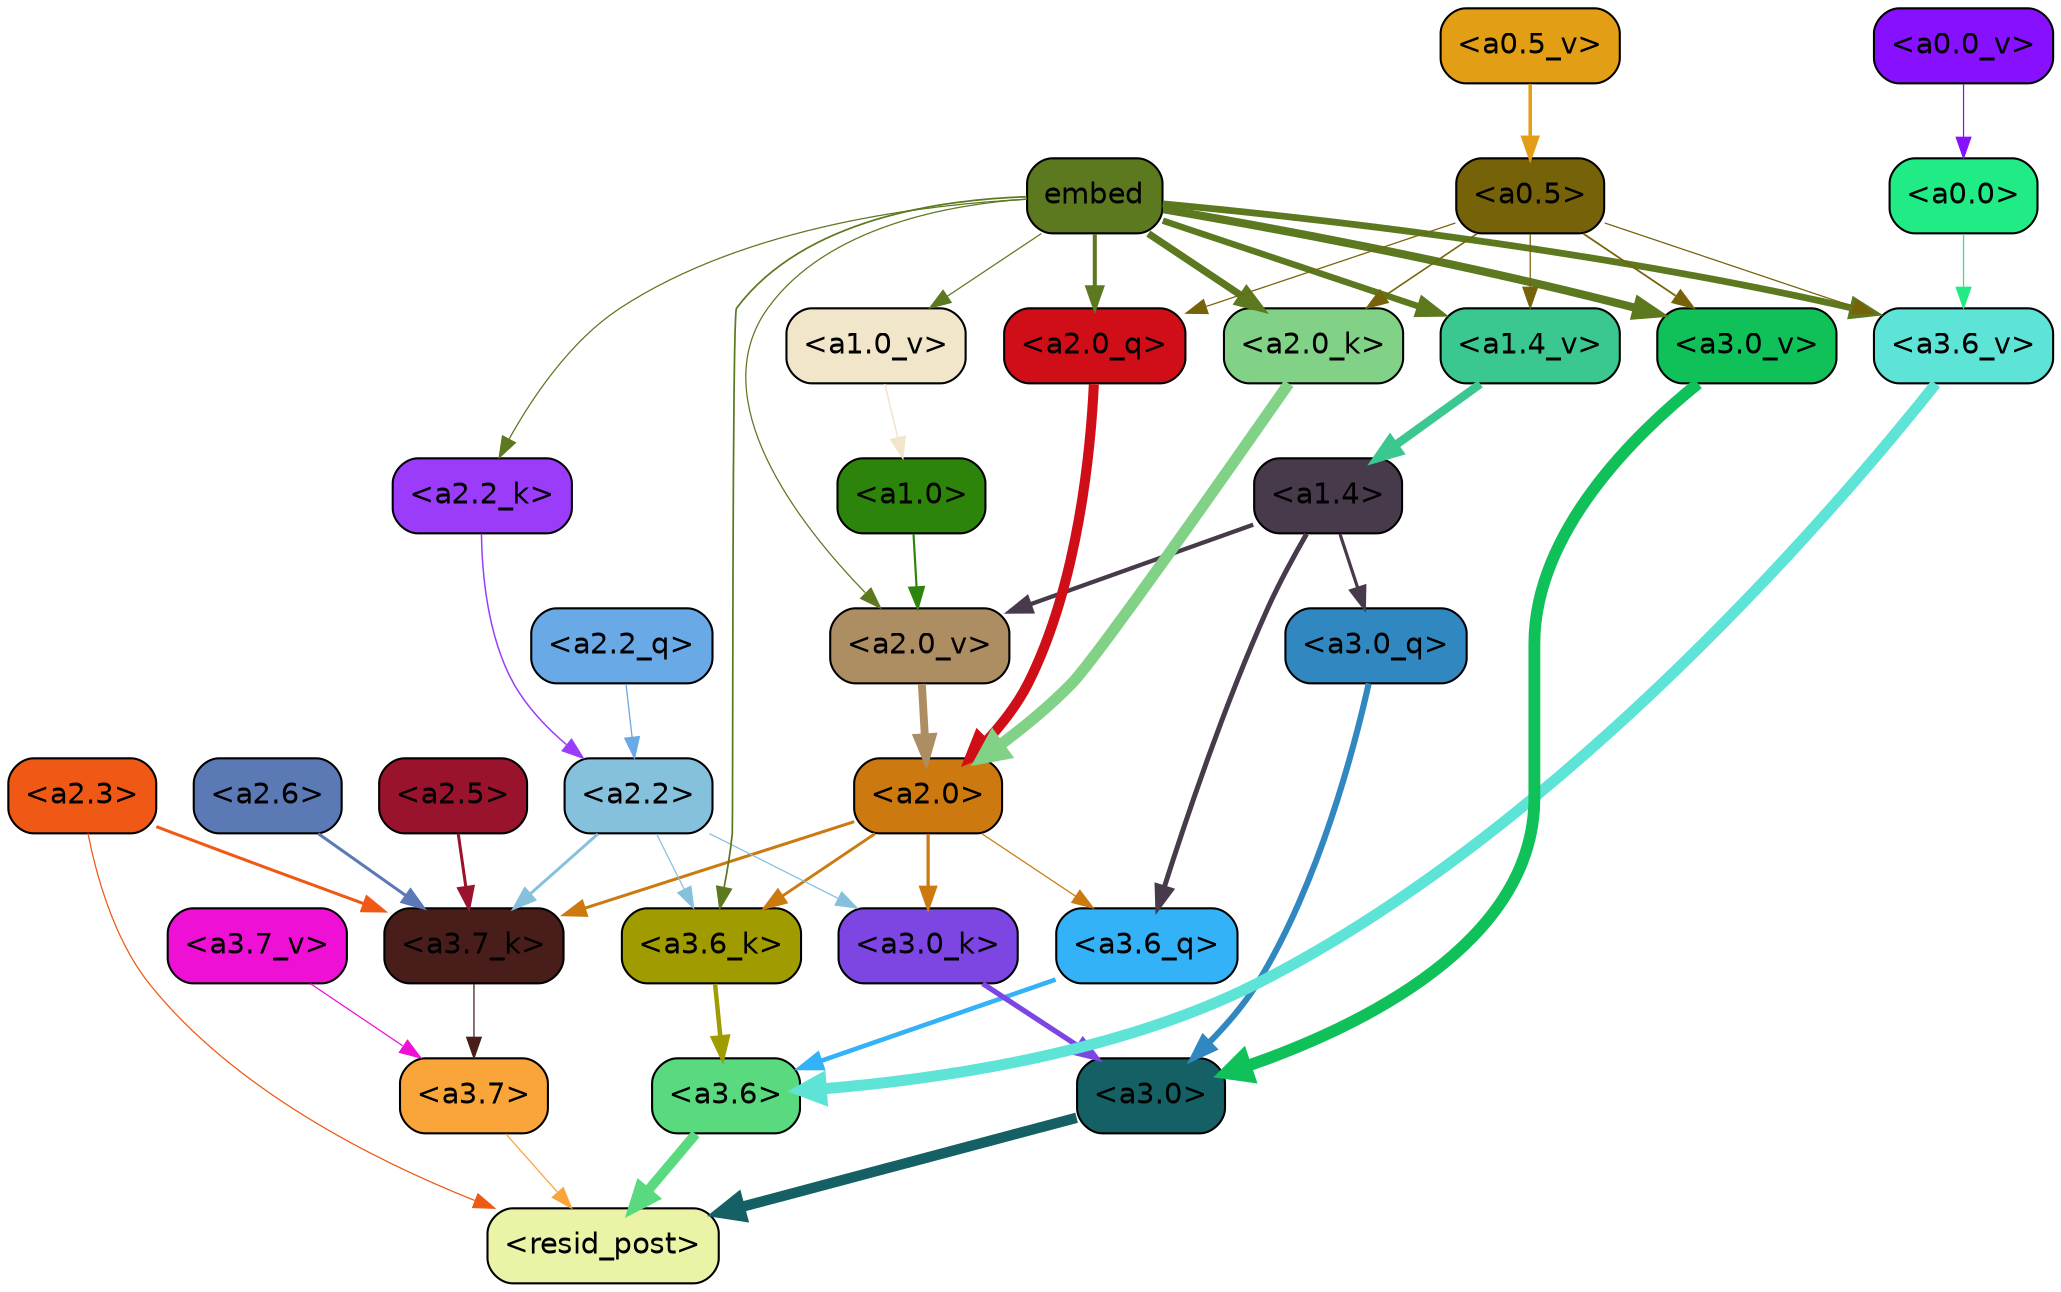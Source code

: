 strict digraph "" {
	graph [bgcolor=transparent,
		layout=dot,
		overlap=false,
		splines=true
	];
	"<a3.7>"	[color=black,
		fillcolor="#f9a53a",
		fontname=Helvetica,
		shape=box,
		style="filled, rounded"];
	"<resid_post>"	[color=black,
		fillcolor="#ebf3a7",
		fontname=Helvetica,
		shape=box,
		style="filled, rounded"];
	"<a3.7>" -> "<resid_post>"	[color="#f9a53a",
		penwidth=0.6];
	"<a3.6>"	[color=black,
		fillcolor="#59da7f",
		fontname=Helvetica,
		shape=box,
		style="filled, rounded"];
	"<a3.6>" -> "<resid_post>"	[color="#59da7f",
		penwidth=4.749041676521301];
	"<a3.0>"	[color=black,
		fillcolor="#156065",
		fontname=Helvetica,
		shape=box,
		style="filled, rounded"];
	"<a3.0>" -> "<resid_post>"	[color="#156065",
		penwidth=5.004215121269226];
	"<a2.3>"	[color=black,
		fillcolor="#ef5915",
		fontname=Helvetica,
		shape=box,
		style="filled, rounded"];
	"<a2.3>" -> "<resid_post>"	[color="#ef5915",
		penwidth=0.6];
	"<a3.7_k>"	[color=black,
		fillcolor="#491e1a",
		fontname=Helvetica,
		shape=box,
		style="filled, rounded"];
	"<a2.3>" -> "<a3.7_k>"	[color="#ef5915",
		penwidth=1.4559586644172668];
	"<a3.6_q>"	[color=black,
		fillcolor="#34b2f7",
		fontname=Helvetica,
		shape=box,
		style="filled, rounded"];
	"<a3.6_q>" -> "<a3.6>"	[color="#34b2f7",
		penwidth=2.199681341648102];
	"<a3.0_q>"	[color=black,
		fillcolor="#3188c0",
		fontname=Helvetica,
		shape=box,
		style="filled, rounded"];
	"<a3.0_q>" -> "<a3.0>"	[color="#3188c0",
		penwidth=2.9459195733070374];
	"<a3.7_k>" -> "<a3.7>"	[color="#491e1a",
		penwidth=0.6];
	"<a3.6_k>"	[color=black,
		fillcolor="#a09c00",
		fontname=Helvetica,
		shape=box,
		style="filled, rounded"];
	"<a3.6_k>" -> "<a3.6>"	[color="#a09c00",
		penwidth=2.13908451795578];
	"<a3.0_k>"	[color=black,
		fillcolor="#7d46e3",
		fontname=Helvetica,
		shape=box,
		style="filled, rounded"];
	"<a3.0_k>" -> "<a3.0>"	[color="#7d46e3",
		penwidth=2.520303964614868];
	"<a3.7_v>"	[color=black,
		fillcolor="#ef10d6",
		fontname=Helvetica,
		shape=box,
		style="filled, rounded"];
	"<a3.7_v>" -> "<a3.7>"	[color="#ef10d6",
		penwidth=0.6];
	"<a3.6_v>"	[color=black,
		fillcolor="#5ee4d7",
		fontname=Helvetica,
		shape=box,
		style="filled, rounded"];
	"<a3.6_v>" -> "<a3.6>"	[color="#5ee4d7",
		penwidth=5.297133803367615];
	"<a3.0_v>"	[color=black,
		fillcolor="#0fc158",
		fontname=Helvetica,
		shape=box,
		style="filled, rounded"];
	"<a3.0_v>" -> "<a3.0>"	[color="#0fc158",
		penwidth=5.680712580680847];
	"<a2.0>"	[color=black,
		fillcolor="#cc7910",
		fontname=Helvetica,
		shape=box,
		style="filled, rounded"];
	"<a2.0>" -> "<a3.6_q>"	[color="#cc7910",
		penwidth=0.6];
	"<a2.0>" -> "<a3.7_k>"	[color="#cc7910",
		penwidth=1.4582423567771912];
	"<a2.0>" -> "<a3.6_k>"	[color="#cc7910",
		penwidth=1.3792681694030762];
	"<a2.0>" -> "<a3.0_k>"	[color="#cc7910",
		penwidth=1.5433646440505981];
	"<a1.4>"	[color=black,
		fillcolor="#473a4b",
		fontname=Helvetica,
		shape=box,
		style="filled, rounded"];
	"<a1.4>" -> "<a3.6_q>"	[color="#473a4b",
		penwidth=2.407962203025818];
	"<a1.4>" -> "<a3.0_q>"	[color="#473a4b",
		penwidth=1.5490156412124634];
	"<a2.0_v>"	[color=black,
		fillcolor="#ac8e62",
		fontname=Helvetica,
		shape=box,
		style="filled, rounded"];
	"<a1.4>" -> "<a2.0_v>"	[color="#473a4b",
		penwidth=2.058677911758423];
	"<a2.6>"	[color=black,
		fillcolor="#5b7ab5",
		fontname=Helvetica,
		shape=box,
		style="filled, rounded"];
	"<a2.6>" -> "<a3.7_k>"	[color="#5b7ab5",
		penwidth=1.468173325061798];
	"<a2.5>"	[color=black,
		fillcolor="#99132c",
		fontname=Helvetica,
		shape=box,
		style="filled, rounded"];
	"<a2.5>" -> "<a3.7_k>"	[color="#99132c",
		penwidth=1.457568109035492];
	"<a2.2>"	[color=black,
		fillcolor="#85c1dc",
		fontname=Helvetica,
		shape=box,
		style="filled, rounded"];
	"<a2.2>" -> "<a3.7_k>"	[color="#85c1dc",
		penwidth=1.4199435114860535];
	"<a2.2>" -> "<a3.6_k>"	[color="#85c1dc",
		penwidth=0.6];
	"<a2.2>" -> "<a3.0_k>"	[color="#85c1dc",
		penwidth=0.6];
	embed	[color=black,
		fillcolor="#5c7920",
		fontname=Helvetica,
		shape=box,
		style="filled, rounded"];
	embed -> "<a3.6_k>"	[color="#5c7920",
		penwidth=0.8273519277572632];
	embed -> "<a3.6_v>"	[color="#5c7920",
		penwidth=3.2414157912135124];
	embed -> "<a3.0_v>"	[color="#5c7920",
		penwidth=3.929257571697235];
	"<a2.0_q>"	[color=black,
		fillcolor="#d00e17",
		fontname=Helvetica,
		shape=box,
		style="filled, rounded"];
	embed -> "<a2.0_q>"	[color="#5c7920",
		penwidth=1.9435837268829346];
	"<a2.2_k>"	[color=black,
		fillcolor="#9c3cfb",
		fontname=Helvetica,
		shape=box,
		style="filled, rounded"];
	embed -> "<a2.2_k>"	[color="#5c7920",
		penwidth=0.6];
	"<a2.0_k>"	[color=black,
		fillcolor="#81d187",
		fontname=Helvetica,
		shape=box,
		style="filled, rounded"];
	embed -> "<a2.0_k>"	[color="#5c7920",
		penwidth=3.4579111337661743];
	embed -> "<a2.0_v>"	[color="#5c7920",
		penwidth=0.6];
	"<a1.4_v>"	[color=black,
		fillcolor="#3bc790",
		fontname=Helvetica,
		shape=box,
		style="filled, rounded"];
	embed -> "<a1.4_v>"	[color="#5c7920",
		penwidth=3.0905416011810303];
	"<a1.0_v>"	[color=black,
		fillcolor="#f1e6ca",
		fontname=Helvetica,
		shape=box,
		style="filled, rounded"];
	embed -> "<a1.0_v>"	[color="#5c7920",
		penwidth=0.6];
	"<a0.5>"	[color=black,
		fillcolor="#766309",
		fontname=Helvetica,
		shape=box,
		style="filled, rounded"];
	"<a0.5>" -> "<a3.6_v>"	[color="#766309",
		penwidth=0.6];
	"<a0.5>" -> "<a3.0_v>"	[color="#766309",
		penwidth=0.8535017371177673];
	"<a0.5>" -> "<a2.0_q>"	[color="#766309",
		penwidth=0.6];
	"<a0.5>" -> "<a2.0_k>"	[color="#766309",
		penwidth=0.7646331787109375];
	"<a0.5>" -> "<a1.4_v>"	[color="#766309",
		penwidth=0.6];
	"<a0.0>"	[color=black,
		fillcolor="#21eb85",
		fontname=Helvetica,
		shape=box,
		style="filled, rounded"];
	"<a0.0>" -> "<a3.6_v>"	[color="#21eb85",
		penwidth=0.6];
	"<a2.2_q>"	[color=black,
		fillcolor="#68a9e6",
		fontname=Helvetica,
		shape=box,
		style="filled, rounded"];
	"<a2.2_q>" -> "<a2.2>"	[color="#68a9e6",
		penwidth=0.6301735639572144];
	"<a2.0_q>" -> "<a2.0>"	[color="#d00e17",
		penwidth=4.832814455032349];
	"<a2.2_k>" -> "<a2.2>"	[color="#9c3cfb",
		penwidth=0.7200896441936493];
	"<a2.0_k>" -> "<a2.0>"	[color="#81d187",
		penwidth=5.423068851232529];
	"<a2.0_v>" -> "<a2.0>"	[color="#ac8e62",
		penwidth=3.7890332341194153];
	"<a1.0>"	[color=black,
		fillcolor="#2c850a",
		fontname=Helvetica,
		shape=box,
		style="filled, rounded"];
	"<a1.0>" -> "<a2.0_v>"	[color="#2c850a",
		penwidth=1.041085124015808];
	"<a1.4_v>" -> "<a1.4>"	[color="#3bc790",
		penwidth=4.065267086029053];
	"<a1.0_v>" -> "<a1.0>"	[color="#f1e6ca",
		penwidth=0.7517843246459961];
	"<a0.5_v>"	[color=black,
		fillcolor="#e29f16",
		fontname=Helvetica,
		shape=box,
		style="filled, rounded"];
	"<a0.5_v>" -> "<a0.5>"	[color="#e29f16",
		penwidth=1.6968014240264893];
	"<a0.0_v>"	[color=black,
		fillcolor="#8711fe",
		fontname=Helvetica,
		shape=box,
		style="filled, rounded"];
	"<a0.0_v>" -> "<a0.0>"	[color="#8711fe",
		penwidth=0.6];
}
